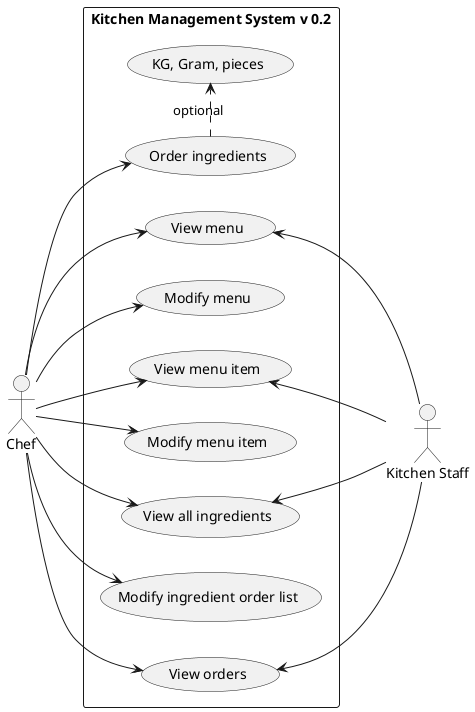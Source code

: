 @startuml

left to right direction

actor Chef
actor "Kitchen Staff" as KS

rectangle "Kitchen Management System v 0.2" {
    (View menu) as (MenuView)
    (Modify menu) as (MenuUpdate)

    (View menu item) as (MenuItemView)
    (Modify menu item) as (MenuItemUpdate)

    (View all ingredients) as (IngredientAll)
    (Modify ingredient order list) as (IngredientUpdate)
    (Order ingredients) as (IngredientOrder)
    (View orders) as (KitchenOrderView)
    (KG, Gram, pieces) as (IngredientQuantity)

    (IngredientOrder) .> (IngredientQuantity) : optional

    Chef --> (MenuView)
    Chef --> (MenuUpdate)
    Chef --> (MenuItemView)
    Chef --> (MenuItemUpdate)

    Chef --> (IngredientAll)
    Chef --> (IngredientUpdate)
    Chef --> (IngredientOrder)
    Chef --> (KitchenOrderView)

    (MenuView) <-- KS
    (MenuItemView) <-- KS
    (IngredientAll) <-- KS
    (KitchenOrderView) <-- KS
}

@enduml
